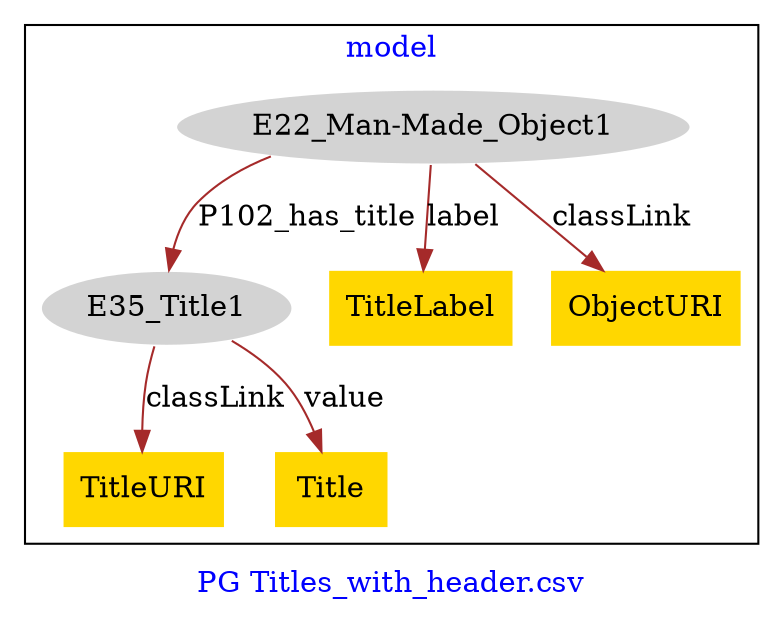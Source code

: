 digraph n0 {
fontcolor="blue"
remincross="true"
label="PG Titles_with_header.csv"
subgraph cluster {
label="model"
n2[style="filled",color="white",fillcolor="lightgray",label="E22_Man-Made_Object1"];
n3[style="filled",color="white",fillcolor="lightgray",label="E35_Title1"];
n4[shape="plaintext",style="filled",fillcolor="gold",label="TitleLabel"];
n5[shape="plaintext",style="filled",fillcolor="gold",label="TitleURI"];
n6[shape="plaintext",style="filled",fillcolor="gold",label="ObjectURI"];
n7[shape="plaintext",style="filled",fillcolor="gold",label="Title"];
}
n2 -> n3[color="brown",fontcolor="black",label="P102_has_title"]
n2 -> n4[color="brown",fontcolor="black",label="label"]
n3 -> n5[color="brown",fontcolor="black",label="classLink"]
n2 -> n6[color="brown",fontcolor="black",label="classLink"]
n3 -> n7[color="brown",fontcolor="black",label="value"]
}
